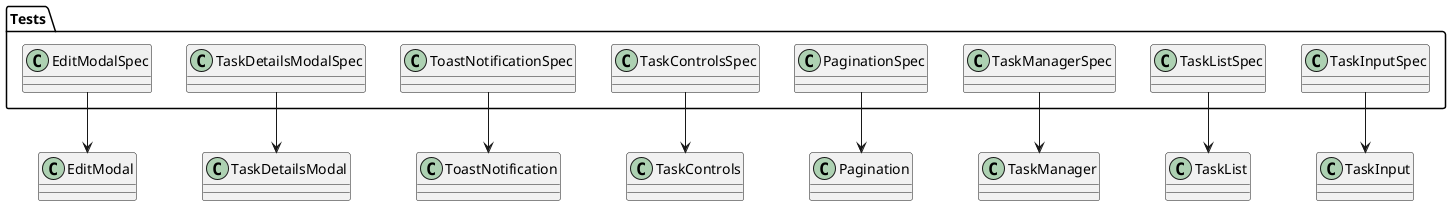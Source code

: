 @startuml
package "Tests" {
  class EditModalSpec
  class TaskDetailsModalSpec
  class ToastNotificationSpec
  class TaskControlsSpec
  class PaginationSpec
  class TaskManagerSpec
  class TaskListSpec
  class TaskInputSpec
}

EditModalSpec --> EditModal
TaskDetailsModalSpec --> TaskDetailsModal
ToastNotificationSpec --> ToastNotification
TaskControlsSpec --> TaskControls
PaginationSpec --> Pagination
TaskManagerSpec --> TaskManager
TaskListSpec --> TaskList
TaskInputSpec --> TaskInput
@enduml
